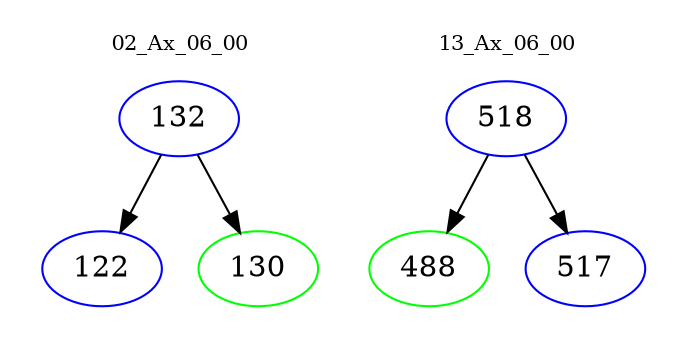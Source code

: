 digraph{
subgraph cluster_0 {
color = white
label = "02_Ax_06_00";
fontsize=10;
T0_132 [label="132", color="blue"]
T0_132 -> T0_122 [color="black"]
T0_122 [label="122", color="blue"]
T0_132 -> T0_130 [color="black"]
T0_130 [label="130", color="green"]
}
subgraph cluster_1 {
color = white
label = "13_Ax_06_00";
fontsize=10;
T1_518 [label="518", color="blue"]
T1_518 -> T1_488 [color="black"]
T1_488 [label="488", color="green"]
T1_518 -> T1_517 [color="black"]
T1_517 [label="517", color="blue"]
}
}
